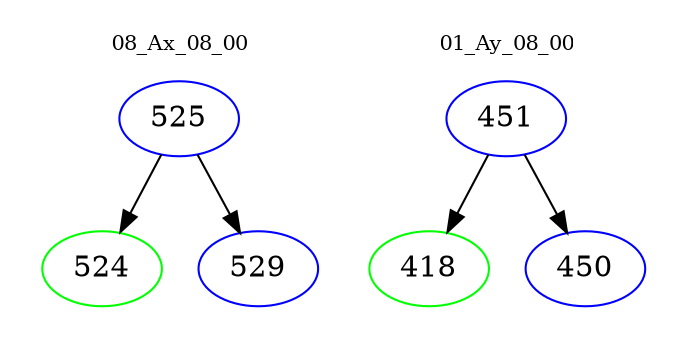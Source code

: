 digraph{
subgraph cluster_0 {
color = white
label = "08_Ax_08_00";
fontsize=10;
T0_525 [label="525", color="blue"]
T0_525 -> T0_524 [color="black"]
T0_524 [label="524", color="green"]
T0_525 -> T0_529 [color="black"]
T0_529 [label="529", color="blue"]
}
subgraph cluster_1 {
color = white
label = "01_Ay_08_00";
fontsize=10;
T1_451 [label="451", color="blue"]
T1_451 -> T1_418 [color="black"]
T1_418 [label="418", color="green"]
T1_451 -> T1_450 [color="black"]
T1_450 [label="450", color="blue"]
}
}
